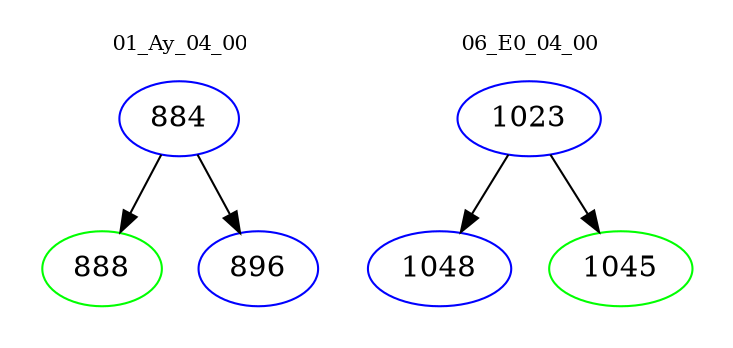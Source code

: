 digraph{
subgraph cluster_0 {
color = white
label = "01_Ay_04_00";
fontsize=10;
T0_884 [label="884", color="blue"]
T0_884 -> T0_888 [color="black"]
T0_888 [label="888", color="green"]
T0_884 -> T0_896 [color="black"]
T0_896 [label="896", color="blue"]
}
subgraph cluster_1 {
color = white
label = "06_E0_04_00";
fontsize=10;
T1_1023 [label="1023", color="blue"]
T1_1023 -> T1_1048 [color="black"]
T1_1048 [label="1048", color="blue"]
T1_1023 -> T1_1045 [color="black"]
T1_1045 [label="1045", color="green"]
}
}

